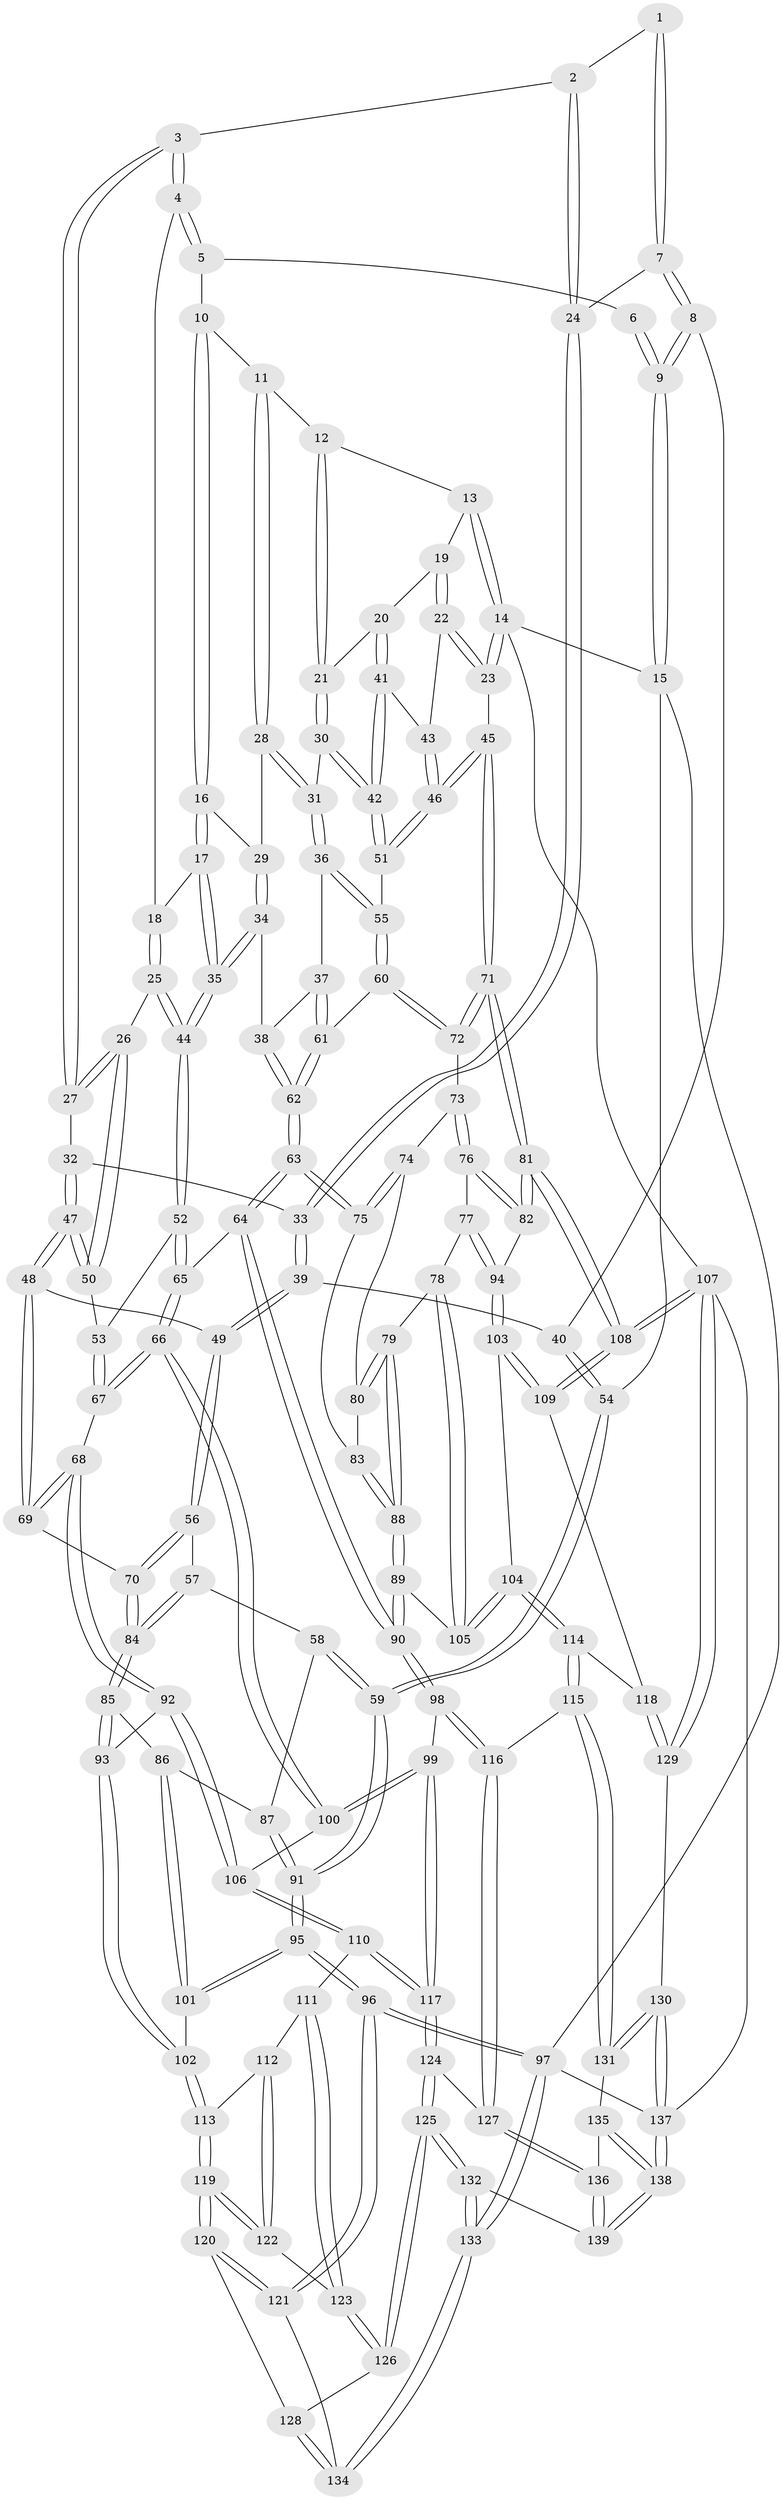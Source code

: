 // Generated by graph-tools (version 1.1) at 2025/38/03/09/25 02:38:54]
// undirected, 139 vertices, 344 edges
graph export_dot {
graph [start="1"]
  node [color=gray90,style=filled];
  1 [pos="+0.1395931437549685+0"];
  2 [pos="+0.1894949774457212+0.0377567473734206"];
  3 [pos="+0.2642149836866715+0.032893786162792336"];
  4 [pos="+0.3072253480157956+0"];
  5 [pos="+0.34208278726629965+0"];
  6 [pos="+0.10473787741853496+0"];
  7 [pos="+0.14625102934985038+0.06005841356860848"];
  8 [pos="+0.06573751847253378+0.050679810584679505"];
  9 [pos="+0+0"];
  10 [pos="+0.3708622203760205+0"];
  11 [pos="+0.6806823353087863+0"];
  12 [pos="+0.7735575690705401+0"];
  13 [pos="+0.875830894075952+0"];
  14 [pos="+1+0"];
  15 [pos="+0+0"];
  16 [pos="+0.43454771334612496+0.05174090672699327"];
  17 [pos="+0.4104465823205432+0.08705970251341098"];
  18 [pos="+0.3527088999694151+0.04721442357360247"];
  19 [pos="+0.9162208368538574+0"];
  20 [pos="+0.8677304634123627+0.09714868485091391"];
  21 [pos="+0.8327370501534266+0.07906866547094563"];
  22 [pos="+0.9541930748323542+0.08277031024908542"];
  23 [pos="+1+0.1717015452881232"];
  24 [pos="+0.15918437979503255+0.06584387537510258"];
  25 [pos="+0.3053564767082519+0.13148466287953509"];
  26 [pos="+0.2989747561734575+0.12985301363975088"];
  27 [pos="+0.2642567121126049+0.09122430723417708"];
  28 [pos="+0.6606501375453165+0"];
  29 [pos="+0.5262260509188358+0.0484921929343933"];
  30 [pos="+0.7869110144611389+0.11290878187429088"];
  31 [pos="+0.689054570816977+0.10189674613526555"];
  32 [pos="+0.19619999442924665+0.1161953277050364"];
  33 [pos="+0.16771838774275297+0.09102786442978253"];
  34 [pos="+0.5123352405976807+0.1571247152780957"];
  35 [pos="+0.4130528039291157+0.1735258987802068"];
  36 [pos="+0.6850899674049535+0.11625719639481454"];
  37 [pos="+0.6617884833305024+0.13627336476694082"];
  38 [pos="+0.5582390387745536+0.1822719524441153"];
  39 [pos="+0.0871856301344974+0.1605297646631786"];
  40 [pos="+0.07363846605199431+0.14639410051802168"];
  41 [pos="+0.8848641128093249+0.12589032188274077"];
  42 [pos="+0.8570601971194408+0.17516101830577302"];
  43 [pos="+0.9266116840801906+0.1135750716938192"];
  44 [pos="+0.3968835907132766+0.18888923655514836"];
  45 [pos="+1+0.33605937700275806"];
  46 [pos="+1+0.25792519335226277"];
  47 [pos="+0.18712635060544291+0.23847675815368488"];
  48 [pos="+0.16928077803518107+0.24858499002458942"];
  49 [pos="+0.12605460943473895+0.2490553189487245"];
  50 [pos="+0.19146125322128002+0.23799921341951227"];
  51 [pos="+0.8552538479363732+0.2279953062831397"];
  52 [pos="+0.38927482113235423+0.22221383564972058"];
  53 [pos="+0.27713503131573586+0.25781099919039746"];
  54 [pos="+0+0.17213522045395174"];
  55 [pos="+0.7905087210520902+0.27051073716342944"];
  56 [pos="+0.09608588916922048+0.2718000454600208"];
  57 [pos="+0+0.3223783236246056"];
  58 [pos="+0+0.3242331404382069"];
  59 [pos="+0+0.32111425724811743"];
  60 [pos="+0.7871043651291645+0.2789680493458437"];
  61 [pos="+0.6572056381743612+0.24862742071120025"];
  62 [pos="+0.5700377588270336+0.3286048919411048"];
  63 [pos="+0.562004260061605+0.366505941238025"];
  64 [pos="+0.5428701804833589+0.3768303687690074"];
  65 [pos="+0.4546999043320807+0.39012709121228845"];
  66 [pos="+0.40203738052485616+0.4423334649173304"];
  67 [pos="+0.31967269016363914+0.4432680138553106"];
  68 [pos="+0.3048922889954508+0.44722976063379644"];
  69 [pos="+0.23818095606890607+0.4248103064701613"];
  70 [pos="+0.16623091619007227+0.4414217141569448"];
  71 [pos="+1+0.33661046062669026"];
  72 [pos="+0.7788517187430013+0.3280754345999788"];
  73 [pos="+0.7763994673033018+0.33578339378664274"];
  74 [pos="+0.7557997177835697+0.3422999300858147"];
  75 [pos="+0.5930970339707133+0.372809186866052"];
  76 [pos="+0.7922357078576681+0.3634187479427532"];
  77 [pos="+0.8025015651303122+0.4535849754907383"];
  78 [pos="+0.7293033587080485+0.49843784480328385"];
  79 [pos="+0.7254808078174481+0.4986493444692497"];
  80 [pos="+0.7137515282211943+0.4410095558435171"];
  81 [pos="+1+0.34650529772894334"];
  82 [pos="+1+0.4190265828366674"];
  83 [pos="+0.641188494880113+0.430440242764139"];
  84 [pos="+0.14180796566697557+0.4538630977745075"];
  85 [pos="+0.1322081115378557+0.4692980336351873"];
  86 [pos="+0.08486451175828098+0.4923491579150015"];
  87 [pos="+0.056450898845182736+0.4792727819274221"];
  88 [pos="+0.691761998616425+0.5084548067978283"];
  89 [pos="+0.6687483679776751+0.5459586418287686"];
  90 [pos="+0.6134808335916353+0.598559204673725"];
  91 [pos="+0+0.5252089200949673"];
  92 [pos="+0.24637523366350625+0.5758034693948236"];
  93 [pos="+0.16630590929907182+0.5761121647249214"];
  94 [pos="+0.8838343745928883+0.5297242266200257"];
  95 [pos="+0+0.8456692859235981"];
  96 [pos="+0+0.8550362015618295"];
  97 [pos="+0+1"];
  98 [pos="+0.5931020058542259+0.65729717804112"];
  99 [pos="+0.4863225018957707+0.6619523318493684"];
  100 [pos="+0.4165860534918516+0.49550907129646543"];
  101 [pos="+0.026288300104654105+0.640255822709278"];
  102 [pos="+0.11346658922269966+0.6216871905291288"];
  103 [pos="+0.8738832160057021+0.5925474742980037"];
  104 [pos="+0.8309012404768449+0.6358248526986626"];
  105 [pos="+0.7924564473827214+0.598131943524684"];
  106 [pos="+0.2801595331475506+0.661543802278636"];
  107 [pos="+1+0.8572952529375091"];
  108 [pos="+1+0.686013272701645"];
  109 [pos="+1+0.6544803967759972"];
  110 [pos="+0.28346785952620834+0.6776148710453463"];
  111 [pos="+0.2759834940800706+0.6849765219389591"];
  112 [pos="+0.2504576069698352+0.6922653590221133"];
  113 [pos="+0.21672294991227412+0.700715804135667"];
  114 [pos="+0.7947377889543467+0.7145253295118115"];
  115 [pos="+0.7024023405495297+0.7406364718678039"];
  116 [pos="+0.6972034681879954+0.7417252907358822"];
  117 [pos="+0.4471751963845078+0.701616308249997"];
  118 [pos="+0.8502840515099921+0.7594212149937076"];
  119 [pos="+0.1277771409686733+0.791875926597244"];
  120 [pos="+0.11001813185664923+0.8019499697996104"];
  121 [pos="+0+0.8299699572751568"];
  122 [pos="+0.22103117554609733+0.7995778910772668"];
  123 [pos="+0.27962422574034823+0.8102721984790318"];
  124 [pos="+0.4389484255016857+0.773124569671705"];
  125 [pos="+0.39049158094250697+0.8888161269901"];
  126 [pos="+0.2848435426299155+0.8199272820428034"];
  127 [pos="+0.6484515538325708+0.8849753180706004"];
  128 [pos="+0.22355919065276583+0.8632353554039901"];
  129 [pos="+0.9100669614995562+0.8314823537104605"];
  130 [pos="+0.8669998640467761+0.9164344139652538"];
  131 [pos="+0.8177898489491247+0.9103914068262949"];
  132 [pos="+0.41113471424960246+1"];
  133 [pos="+0.361645045582282+1"];
  134 [pos="+0.22724487751886138+0.93227729328064"];
  135 [pos="+0.7894417504343727+0.9129671186787142"];
  136 [pos="+0.6476694109841126+0.8937417564664012"];
  137 [pos="+0.8975010152288474+1"];
  138 [pos="+0.7086838677490744+1"];
  139 [pos="+0.5654159603855617+1"];
  1 -- 2;
  1 -- 7;
  1 -- 7;
  2 -- 3;
  2 -- 24;
  2 -- 24;
  3 -- 4;
  3 -- 4;
  3 -- 27;
  3 -- 27;
  4 -- 5;
  4 -- 5;
  4 -- 18;
  5 -- 6;
  5 -- 10;
  6 -- 9;
  6 -- 9;
  7 -- 8;
  7 -- 8;
  7 -- 24;
  8 -- 9;
  8 -- 9;
  8 -- 40;
  9 -- 15;
  9 -- 15;
  10 -- 11;
  10 -- 16;
  10 -- 16;
  11 -- 12;
  11 -- 28;
  11 -- 28;
  12 -- 13;
  12 -- 21;
  12 -- 21;
  13 -- 14;
  13 -- 14;
  13 -- 19;
  14 -- 15;
  14 -- 23;
  14 -- 23;
  14 -- 107;
  15 -- 54;
  15 -- 97;
  16 -- 17;
  16 -- 17;
  16 -- 29;
  17 -- 18;
  17 -- 35;
  17 -- 35;
  18 -- 25;
  18 -- 25;
  19 -- 20;
  19 -- 22;
  19 -- 22;
  20 -- 21;
  20 -- 41;
  20 -- 41;
  21 -- 30;
  21 -- 30;
  22 -- 23;
  22 -- 23;
  22 -- 43;
  23 -- 45;
  24 -- 33;
  24 -- 33;
  25 -- 26;
  25 -- 44;
  25 -- 44;
  26 -- 27;
  26 -- 27;
  26 -- 50;
  26 -- 50;
  27 -- 32;
  28 -- 29;
  28 -- 31;
  28 -- 31;
  29 -- 34;
  29 -- 34;
  30 -- 31;
  30 -- 42;
  30 -- 42;
  31 -- 36;
  31 -- 36;
  32 -- 33;
  32 -- 47;
  32 -- 47;
  33 -- 39;
  33 -- 39;
  34 -- 35;
  34 -- 35;
  34 -- 38;
  35 -- 44;
  35 -- 44;
  36 -- 37;
  36 -- 55;
  36 -- 55;
  37 -- 38;
  37 -- 61;
  37 -- 61;
  38 -- 62;
  38 -- 62;
  39 -- 40;
  39 -- 49;
  39 -- 49;
  40 -- 54;
  40 -- 54;
  41 -- 42;
  41 -- 42;
  41 -- 43;
  42 -- 51;
  42 -- 51;
  43 -- 46;
  43 -- 46;
  44 -- 52;
  44 -- 52;
  45 -- 46;
  45 -- 46;
  45 -- 71;
  45 -- 71;
  46 -- 51;
  46 -- 51;
  47 -- 48;
  47 -- 48;
  47 -- 50;
  47 -- 50;
  48 -- 49;
  48 -- 69;
  48 -- 69;
  49 -- 56;
  49 -- 56;
  50 -- 53;
  51 -- 55;
  52 -- 53;
  52 -- 65;
  52 -- 65;
  53 -- 67;
  53 -- 67;
  54 -- 59;
  54 -- 59;
  55 -- 60;
  55 -- 60;
  56 -- 57;
  56 -- 70;
  56 -- 70;
  57 -- 58;
  57 -- 84;
  57 -- 84;
  58 -- 59;
  58 -- 59;
  58 -- 87;
  59 -- 91;
  59 -- 91;
  60 -- 61;
  60 -- 72;
  60 -- 72;
  61 -- 62;
  61 -- 62;
  62 -- 63;
  62 -- 63;
  63 -- 64;
  63 -- 64;
  63 -- 75;
  63 -- 75;
  64 -- 65;
  64 -- 90;
  64 -- 90;
  65 -- 66;
  65 -- 66;
  66 -- 67;
  66 -- 67;
  66 -- 100;
  66 -- 100;
  67 -- 68;
  68 -- 69;
  68 -- 69;
  68 -- 92;
  68 -- 92;
  69 -- 70;
  70 -- 84;
  70 -- 84;
  71 -- 72;
  71 -- 72;
  71 -- 81;
  71 -- 81;
  72 -- 73;
  73 -- 74;
  73 -- 76;
  73 -- 76;
  74 -- 75;
  74 -- 75;
  74 -- 80;
  75 -- 83;
  76 -- 77;
  76 -- 82;
  76 -- 82;
  77 -- 78;
  77 -- 94;
  77 -- 94;
  78 -- 79;
  78 -- 105;
  78 -- 105;
  79 -- 80;
  79 -- 80;
  79 -- 88;
  79 -- 88;
  80 -- 83;
  81 -- 82;
  81 -- 82;
  81 -- 108;
  81 -- 108;
  82 -- 94;
  83 -- 88;
  83 -- 88;
  84 -- 85;
  84 -- 85;
  85 -- 86;
  85 -- 93;
  85 -- 93;
  86 -- 87;
  86 -- 101;
  86 -- 101;
  87 -- 91;
  87 -- 91;
  88 -- 89;
  88 -- 89;
  89 -- 90;
  89 -- 90;
  89 -- 105;
  90 -- 98;
  90 -- 98;
  91 -- 95;
  91 -- 95;
  92 -- 93;
  92 -- 106;
  92 -- 106;
  93 -- 102;
  93 -- 102;
  94 -- 103;
  94 -- 103;
  95 -- 96;
  95 -- 96;
  95 -- 101;
  95 -- 101;
  96 -- 97;
  96 -- 97;
  96 -- 121;
  96 -- 121;
  97 -- 133;
  97 -- 133;
  97 -- 137;
  98 -- 99;
  98 -- 116;
  98 -- 116;
  99 -- 100;
  99 -- 100;
  99 -- 117;
  99 -- 117;
  100 -- 106;
  101 -- 102;
  102 -- 113;
  102 -- 113;
  103 -- 104;
  103 -- 109;
  103 -- 109;
  104 -- 105;
  104 -- 105;
  104 -- 114;
  104 -- 114;
  106 -- 110;
  106 -- 110;
  107 -- 108;
  107 -- 108;
  107 -- 129;
  107 -- 129;
  107 -- 137;
  108 -- 109;
  108 -- 109;
  109 -- 118;
  110 -- 111;
  110 -- 117;
  110 -- 117;
  111 -- 112;
  111 -- 123;
  111 -- 123;
  112 -- 113;
  112 -- 122;
  112 -- 122;
  113 -- 119;
  113 -- 119;
  114 -- 115;
  114 -- 115;
  114 -- 118;
  115 -- 116;
  115 -- 131;
  115 -- 131;
  116 -- 127;
  116 -- 127;
  117 -- 124;
  117 -- 124;
  118 -- 129;
  118 -- 129;
  119 -- 120;
  119 -- 120;
  119 -- 122;
  119 -- 122;
  120 -- 121;
  120 -- 121;
  120 -- 128;
  121 -- 134;
  122 -- 123;
  123 -- 126;
  123 -- 126;
  124 -- 125;
  124 -- 125;
  124 -- 127;
  125 -- 126;
  125 -- 126;
  125 -- 132;
  125 -- 132;
  126 -- 128;
  127 -- 136;
  127 -- 136;
  128 -- 134;
  128 -- 134;
  129 -- 130;
  130 -- 131;
  130 -- 131;
  130 -- 137;
  130 -- 137;
  131 -- 135;
  132 -- 133;
  132 -- 133;
  132 -- 139;
  133 -- 134;
  133 -- 134;
  135 -- 136;
  135 -- 138;
  135 -- 138;
  136 -- 139;
  136 -- 139;
  137 -- 138;
  137 -- 138;
  138 -- 139;
  138 -- 139;
}
